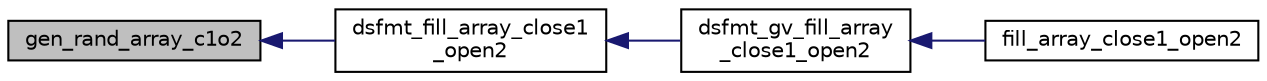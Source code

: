 digraph "gen_rand_array_c1o2"
{
 // INTERACTIVE_SVG=YES
  edge [fontname="Helvetica",fontsize="10",labelfontname="Helvetica",labelfontsize="10"];
  node [fontname="Helvetica",fontsize="10",shape=record];
  rankdir="LR";
  Node1 [label="gen_rand_array_c1o2",height=0.2,width=0.4,color="black", fillcolor="grey75", style="filled", fontcolor="black"];
  Node1 -> Node2 [dir="back",color="midnightblue",fontsize="10",style="solid",fontname="Helvetica"];
  Node2 [label="dsfmt_fill_array_close1\l_open2",height=0.2,width=0.4,color="black", fillcolor="white", style="filled",URL="$d_s_f_m_t_8h.html#abeef257039f3b95b7475bbecdb521b89"];
  Node2 -> Node3 [dir="back",color="midnightblue",fontsize="10",style="solid",fontname="Helvetica"];
  Node3 [label="dsfmt_gv_fill_array\l_close1_open2",height=0.2,width=0.4,color="black", fillcolor="white", style="filled",URL="$d_s_f_m_t_8h.html#a6dc013d6bb958f355ca211707498a6aa"];
  Node3 -> Node4 [dir="back",color="midnightblue",fontsize="10",style="solid",fontname="Helvetica"];
  Node4 [label="fill_array_close1_open2",height=0.2,width=0.4,color="black", fillcolor="white", style="filled",URL="$d_s_f_m_t_8h.html#a7f249c43d75cbe1200504d5dc6103cad"];
}
